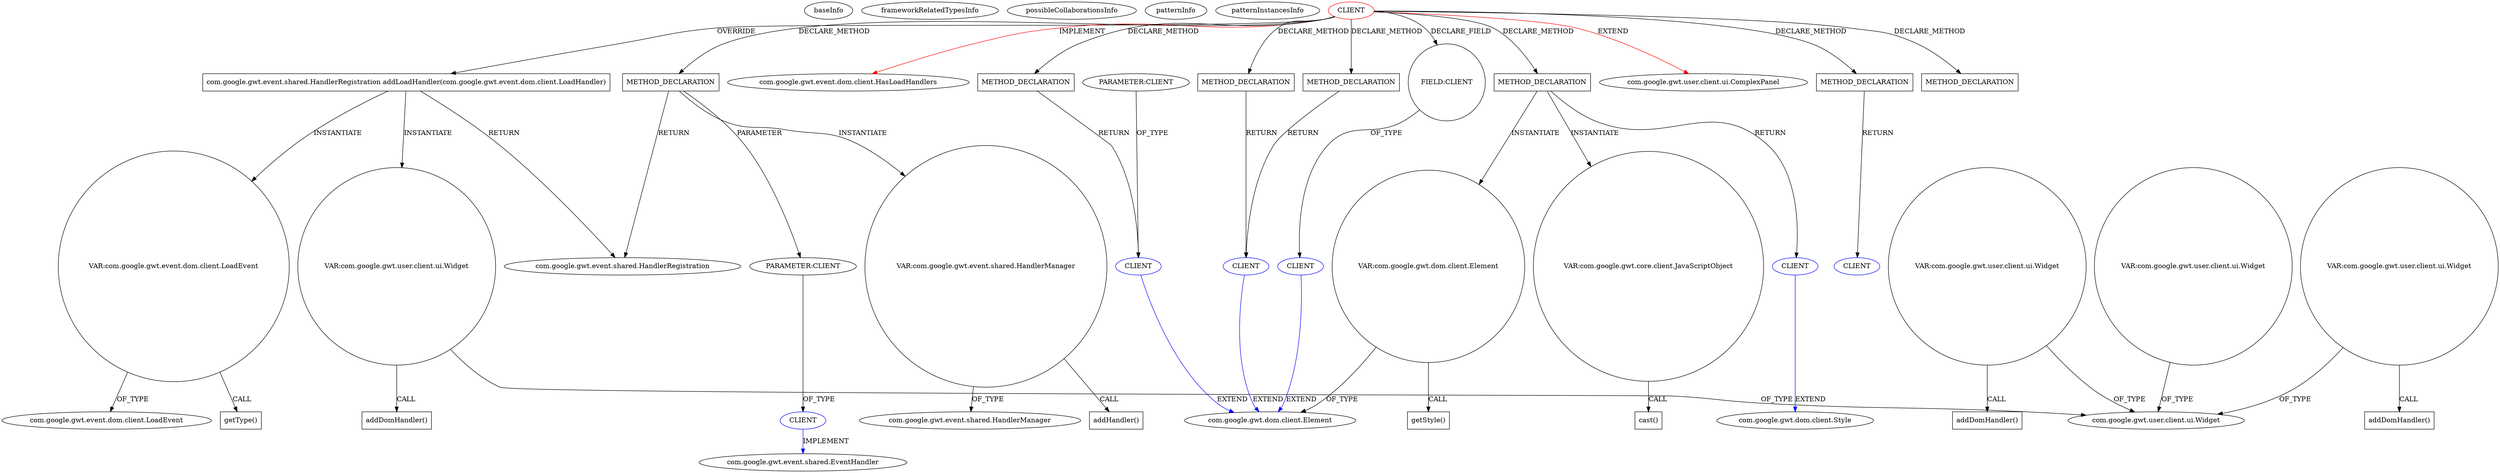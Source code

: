 digraph {
baseInfo[graphId=1506,category="pattern",isAnonymous=false,possibleRelation=true]
frameworkRelatedTypesInfo[0="com.google.gwt.event.dom.client.HasLoadHandlers",1="com.google.gwt.user.client.ui.ComplexPanel"]
possibleCollaborationsInfo[0="1506~FIELD_TYPE_DECLARATION-~com.google.gwt.event.dom.client.HasLoadHandlers com.google.gwt.user.client.ui.ComplexPanel ~com.google.gwt.dom.client.Element ~false~false",1="1506~RETURN_TYPE_DECLARATION-CLIENT_METHOD_DECLARATION-PARAMETER_TYPE_DECLARATION-~com.google.gwt.event.dom.client.HasLoadHandlers com.google.gwt.user.client.ui.ComplexPanel ~com.google.gwt.dom.client.Element ~false~false",2="1506~RETURN_TYPE_DECLARATION-CLIENT_METHOD_DECLARATION-RETURN_TYPE_DECLARATION-CLIENT_METHOD_DECLARATION-~com.google.gwt.event.dom.client.HasLoadHandlers com.google.gwt.user.client.ui.ComplexPanel ~com.google.gwt.dom.client.Element ~false~false",3="1506~PARAMETER_TYPE_DECLARATION-CLIENT_METHOD_DECLARATION-~com.google.gwt.event.dom.client.HasLoadHandlers com.google.gwt.user.client.ui.ComplexPanel ~com.google.gwt.event.shared.EventHandler ~false~false",4="1506~RETURN_TYPE_DECLARATION-CLIENT_METHOD_DECLARATION-~com.google.gwt.event.dom.client.HasLoadHandlers com.google.gwt.user.client.ui.ComplexPanel ~com.google.gwt.dom.client.Style ~false~false"]
patternInfo[frequency=3.0,patternRootClient=0]
patternInstancesInfo[0="mguiral-GwtSvgLib~/mguiral-GwtSvgLib/GwtSvgLib-master/src/gwt/html5/svg/client/user/ui/SVGGraphicalWidget.java~SVGGraphicalWidget~3974",1="mguiral-GwtSvgLib~/mguiral-GwtSvgLib/GwtSvgLib-master/src/gwt/html5/svg/client/user/ui/SVGWidget.java~SVGWidget~3992",2="mguiral-GwtSvgLib~/mguiral-GwtSvgLib/GwtSvgLib-master/src/gwt/html5/svg/client/user/ui/SVGSwitchWidget.java~SVGSwitchWidget~4001"]
40[label="com.google.gwt.event.shared.HandlerRegistration addLoadHandler(com.google.gwt.event.dom.client.LoadHandler)",vertexType="OVERRIDING_METHOD_DECLARATION",isFrameworkType=false,shape=box]
0[label="CLIENT",vertexType="ROOT_CLIENT_CLASS_DECLARATION",isFrameworkType=false,color=red]
47[label="VAR:com.google.gwt.event.dom.client.LoadEvent",vertexType="VARIABLE_EXPRESION",isFrameworkType=false,shape=circle]
48[label="getType()",vertexType="INSIDE_CALL",isFrameworkType=false,shape=box]
49[label="com.google.gwt.event.dom.client.LoadEvent",vertexType="FRAMEWORK_CLASS_TYPE",isFrameworkType=false]
11[label="com.google.gwt.event.shared.HandlerRegistration",vertexType="FRAMEWORK_INTERFACE_TYPE",isFrameworkType=false]
2[label="com.google.gwt.event.dom.client.HasLoadHandlers",vertexType="FRAMEWORK_INTERFACE_TYPE",isFrameworkType=false]
7[label="FIELD:CLIENT",vertexType="FIELD_DECLARATION",isFrameworkType=false,shape=circle]
44[label="VAR:com.google.gwt.user.client.ui.Widget",vertexType="VARIABLE_EXPRESION",isFrameworkType=false,shape=circle]
1[label="com.google.gwt.user.client.ui.ComplexPanel",vertexType="FRAMEWORK_CLASS_TYPE",isFrameworkType=false]
16[label="com.google.gwt.user.client.ui.Widget",vertexType="FRAMEWORK_CLASS_TYPE",isFrameworkType=false]
34[label="VAR:com.google.gwt.user.client.ui.Widget",vertexType="VARIABLE_EXPRESION",isFrameworkType=false,shape=circle]
14[label="VAR:com.google.gwt.user.client.ui.Widget",vertexType="VARIABLE_EXPRESION",isFrameworkType=false,shape=circle]
24[label="VAR:com.google.gwt.user.client.ui.Widget",vertexType="VARIABLE_EXPRESION",isFrameworkType=false,shape=circle]
8[label="CLIENT",vertexType="REFERENCE_CLIENT_CLASS_DECLARATION",isFrameworkType=false,color=blue]
9[label="com.google.gwt.dom.client.Element",vertexType="FRAMEWORK_CLASS_TYPE",isFrameworkType=false]
64[label="CLIENT",vertexType="REFERENCE_CLIENT_CLASS_DECLARATION",isFrameworkType=false,color=blue]
90[label="PARAMETER:CLIENT",vertexType="PARAMETER_DECLARATION",isFrameworkType=false]
70[label="CLIENT",vertexType="REFERENCE_CLIENT_CLASS_DECLARATION",isFrameworkType=false,color=blue]
60[label="VAR:com.google.gwt.dom.client.Element",vertexType="VARIABLE_EXPRESION",isFrameworkType=false,shape=circle]
61[label="getStyle()",vertexType="INSIDE_CALL",isFrameworkType=false,shape=box]
45[label="addDomHandler()",vertexType="INSIDE_CALL",isFrameworkType=false,shape=box]
35[label="addDomHandler()",vertexType="INSIDE_CALL",isFrameworkType=false,shape=box]
15[label="addDomHandler()",vertexType="INSIDE_CALL",isFrameworkType=false,shape=box]
152[label="METHOD_DECLARATION",vertexType="CLIENT_METHOD_DECLARATION",isFrameworkType=false,shape=box]
210[label="METHOD_DECLARATION",vertexType="CLIENT_METHOD_DECLARATION",isFrameworkType=false,shape=box]
52[label="CLIENT",vertexType="REFERENCE_CLIENT_CLASS_DECLARATION",isFrameworkType=false,color=blue]
72[label="METHOD_DECLARATION",vertexType="CLIENT_METHOD_DECLARATION",isFrameworkType=false,shape=box]
171[label="METHOD_DECLARATION",vertexType="CLIENT_METHOD_DECLARATION",isFrameworkType=false,shape=box]
173[label="PARAMETER:CLIENT",vertexType="PARAMETER_DECLARATION",isFrameworkType=false]
174[label="CLIENT",vertexType="REFERENCE_CLIENT_CLASS_DECLARATION",isFrameworkType=false,color=blue]
175[label="com.google.gwt.event.shared.EventHandler",vertexType="FRAMEWORK_INTERFACE_TYPE",isFrameworkType=false]
176[label="VAR:com.google.gwt.event.shared.HandlerManager",vertexType="VARIABLE_EXPRESION",isFrameworkType=false,shape=circle]
177[label="addHandler()",vertexType="INSIDE_CALL",isFrameworkType=false,shape=box]
178[label="com.google.gwt.event.shared.HandlerManager",vertexType="FRAMEWORK_CLASS_TYPE",isFrameworkType=false]
54[label="METHOD_DECLARATION",vertexType="CLIENT_METHOD_DECLARATION",isFrameworkType=false,shape=box]
57[label="VAR:com.google.gwt.core.client.JavaScriptObject",vertexType="VARIABLE_EXPRESION",isFrameworkType=false,shape=circle]
58[label="cast()",vertexType="INSIDE_CALL",isFrameworkType=false,shape=box]
55[label="CLIENT",vertexType="REFERENCE_CLIENT_CLASS_DECLARATION",isFrameworkType=false,color=blue]
56[label="com.google.gwt.dom.client.Style",vertexType="FRAMEWORK_CLASS_TYPE",isFrameworkType=false]
69[label="METHOD_DECLARATION",vertexType="CLIENT_METHOD_DECLARATION",isFrameworkType=false,shape=box]
108[label="METHOD_DECLARATION",vertexType="CLIENT_METHOD_DECLARATION",isFrameworkType=false,shape=box]
171->11[label="RETURN"]
14->15[label="CALL"]
40->47[label="INSTANTIATE"]
44->45[label="CALL"]
55->56[label="EXTEND",color=blue]
0->72[label="DECLARE_METHOD"]
40->11[label="RETURN"]
40->44[label="INSTANTIATE"]
54->60[label="INSTANTIATE"]
14->16[label="OF_TYPE"]
176->178[label="OF_TYPE"]
0->210[label="DECLARE_METHOD"]
8->9[label="EXTEND",color=blue]
47->49[label="OF_TYPE"]
0->152[label="DECLARE_METHOD"]
44->16[label="OF_TYPE"]
0->2[label="IMPLEMENT",color=red]
210->52[label="RETURN"]
90->64[label="OF_TYPE"]
69->70[label="RETURN"]
171->173[label="PARAMETER"]
173->174[label="OF_TYPE"]
171->176[label="INSTANTIATE"]
57->58[label="CALL"]
54->55[label="RETURN"]
7->8[label="OF_TYPE"]
0->54[label="DECLARE_METHOD"]
60->9[label="OF_TYPE"]
0->40[label="OVERRIDE"]
34->35[label="CALL"]
60->61[label="CALL"]
0->7[label="DECLARE_FIELD"]
47->48[label="CALL"]
24->16[label="OF_TYPE"]
70->9[label="EXTEND",color=blue]
34->16[label="OF_TYPE"]
54->57[label="INSTANTIATE"]
0->108[label="DECLARE_METHOD"]
0->69[label="DECLARE_METHOD"]
72->70[label="RETURN"]
176->177[label="CALL"]
0->171[label="DECLARE_METHOD"]
152->64[label="RETURN"]
64->9[label="EXTEND",color=blue]
174->175[label="IMPLEMENT",color=blue]
0->1[label="EXTEND",color=red]
}
